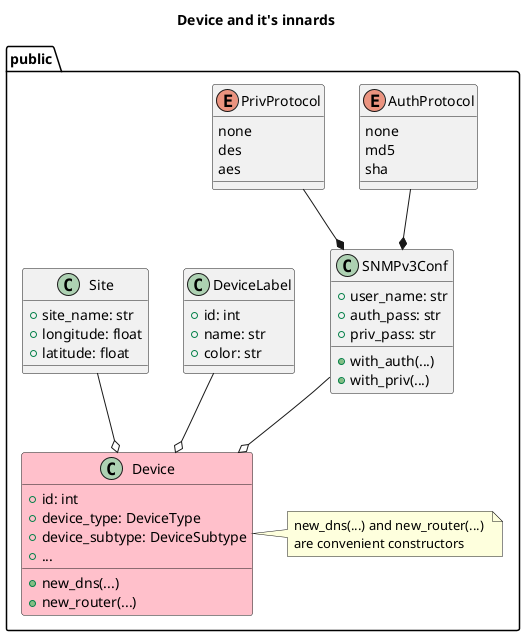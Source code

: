 @startuml class

title Device and it's innards

package "public" {
    enum AuthProtocol {
        none
        md5
        sha
    }

    enum PrivProtocol {
        none
        des
        aes
    }

    class SNMPv3Conf {
        +user_name: str
        +auth_pass: str 
        +priv_pass: str
        +with_auth(...)
        +with_priv(...)
    }
    AuthProtocol --* SNMPv3Conf
    PrivProtocol --* SNMPv3Conf

    class DeviceLabel {
        +id: int
        +name: str
        +color: str
    }

    class Site {
        +site_name: str
        +longitude: float
        +latitude: float
    }

    class Device #pink {
        +id: int
        +device_type: DeviceType
        +device_subtype: DeviceSubtype
        +...
        +new_dns(...)
        +new_router(...)
    }
    note right: new_dns(...) and new_router(...) \nare convenient constructors

    SNMPv3Conf --o Device
    DeviceLabel --o Device
    Site --o Device
}

@enduml
